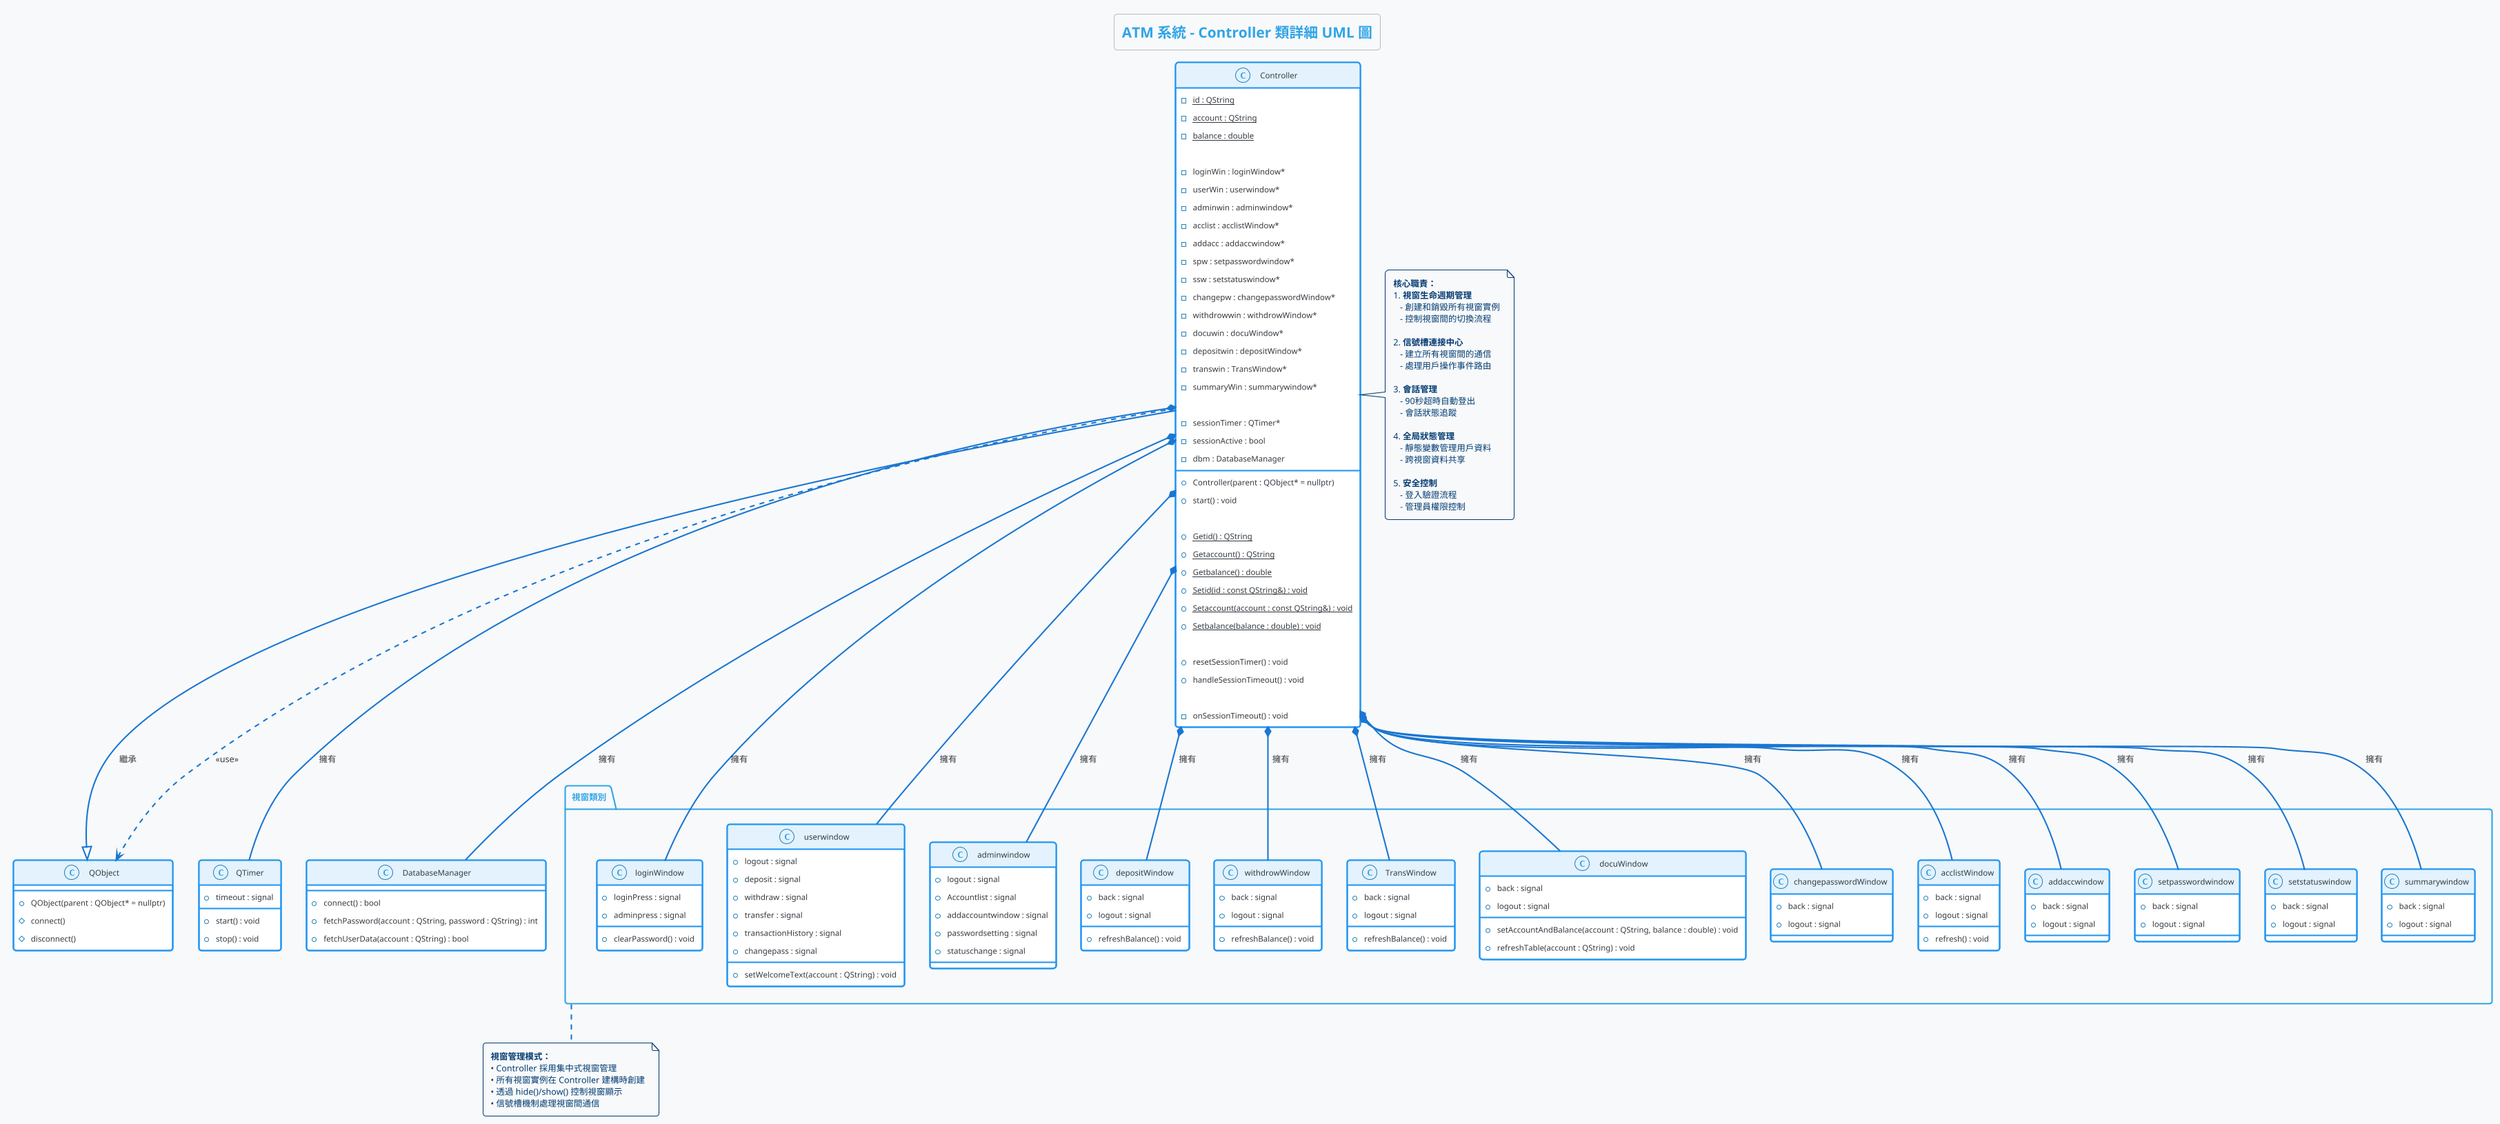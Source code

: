 @startuml Controller_Detailed_UML
!theme cerulean-outline
skinparam backgroundColor #f8f9fa
skinparam classBackgroundColor #ffffff
skinparam classBorderColor #2196F3
skinparam classBorderThickness 2
skinparam classHeaderBackgroundColor #E3F2FD
skinparam arrowColor #1976D2
skinparam arrowThickness 2

title "ATM 系統 - Controller 類詳細 UML 圖"

' Controller 類的完整定義
class Controller {
    ' === 靜態成員變數 ===
    - {static} id : QString
    - {static} account : QString  
    - {static} balance : double

    ' === 實例成員變數 - 視窗管理 ===
    - loginWin : loginWindow*
    - userWin : userwindow*
    - adminwin : adminwindow*
    - acclist : acclistWindow*
    - addacc : addaccwindow*
    - spw : setpasswordwindow*
    - ssw : setstatuswindow*
    - changepw : changepasswordWindow*
    - withdrowwin : withdrowWindow*
    - docuwin : docuWindow*
    - depositwin : depositWindow*
    - transwin : TransWindow*
    - summaryWin : summarywindow*

    ' === 實例成員變數 - 系統管理 ===
    - sessionTimer : QTimer*
    - sessionActive : bool
    - dbm : DatabaseManager

    ' === 公開方法 ===
    + Controller(parent : QObject* = nullptr)
    + start() : void
    
    ' === 靜態方法 - 會話資料管理 ===
    + {static} Getid() : QString
    + {static} Getaccount() : QString
    + {static} Getbalance() : double
    + {static} Setid(id : const QString&) : void
    + {static} Setaccount(account : const QString&) : void
    + {static} Setbalance(balance : double) : void

    ' === 會話管理方法 ===
    + resetSessionTimer() : void
    + handleSessionTimeout() : void

    ' === 私有槽函數 ===
    - onSessionTimeout() : void
}

' 相關的關鍵類別（簡化版本）
class QObject {
    + QObject(parent : QObject* = nullptr)
    # connect()
    # disconnect()
}

class QTimer {
    + start() : void
    + stop() : void
    + timeout : signal
}

class DatabaseManager {
    + connect() : bool
    + fetchPassword(account : QString, password : QString) : int
    + fetchUserData(account : QString) : bool
}

' 視窗類別群組
package "視窗類別" {
    class loginWindow {
        + loginPress : signal
        + adminpress : signal
        + clearPassword() : void
    }
    
    class userwindow {
        + logout : signal
        + deposit : signal
        + withdraw : signal
        + transfer : signal
        + transactionHistory : signal
        + changepass : signal
        + setWelcomeText(account : QString) : void
    }
    
    class adminwindow {
        + logout : signal
        + Accountlist : signal
        + addaccountwindow : signal
        + passwordsetting : signal
        + statuschange : signal
    }
    
    class depositWindow {
        + back : signal
        + logout : signal
        + refreshBalance() : void
    }
    
    class withdrowWindow {
        + back : signal
        + logout : signal
        + refreshBalance() : void
    }
    
    class TransWindow {
        + back : signal
        + logout : signal
        + refreshBalance() : void
    }
    
    class docuWindow {
        + back : signal
        + logout : signal
        + setAccountAndBalance(account : QString, balance : double) : void
        + refreshTable(account : QString) : void
    }
    
    class changepasswordWindow {
        + back : signal
        + logout : signal
    }
    
    class acclistWindow {
        + back : signal
        + logout : signal
        + refresh() : void
    }
    
    class addaccwindow {
        + back : signal
        + logout : signal
    }
    
    class setpasswordwindow {
        + back : signal
        + logout : signal
    }
    
    class setstatuswindow {
        + back : signal
        + logout : signal
    }
    
    class summarywindow {
        + back : signal
        + logout : signal
    }
}

' 繼承關係
Controller --|> QObject : 繼承

' 組合關係 - Controller 擁有並管理這些物件
Controller *-- loginWindow : 擁有
Controller *-- userwindow : 擁有
Controller *-- adminwindow : 擁有
Controller *-- depositWindow : 擁有
Controller *-- withdrowWindow : 擁有
Controller *-- TransWindow : 擁有
Controller *-- docuWindow : 擁有
Controller *-- changepasswordWindow : 擁有
Controller *-- acclistWindow : 擁有
Controller *-- addaccwindow : 擁有
Controller *-- setpasswordwindow : 擁有
Controller *-- setstatuswindow : 擁有
Controller *-- summarywindow : 擁有

' 組合關係 - 系統組件
Controller *-- QTimer : 擁有
Controller *-- DatabaseManager : 擁有

' 依賴關係 - Controller 使用這些功能
Controller ..> QObject : <<use>>

' 註解說明 Controller 的核心職責
note right of Controller
    **核心職責：**
    1. **視窗生命週期管理**
       - 創建和銷毀所有視窗實例
       - 控制視窗間的切換流程
    
    2. **信號槽連接中心**
       - 建立所有視窗間的通信
       - 處理用戶操作事件路由
    
    3. **會話管理**
       - 90秒超時自動登出
       - 會話狀態追蹤
    
    4. **全局狀態管理**
       - 靜態變數管理用戶資料
       - 跨視窗資料共享
    
    5. **安全控制**
       - 登入驗證流程
       - 管理員權限控制
end note

note bottom of "視窗類別"
    **視窗管理模式：**
    • Controller 採用集中式視窗管理
    • 所有視窗實例在 Controller 建構時創建
    • 透過 hide()/show() 控制視窗顯示
    • 信號槽機制處理視窗間通信
end note

@enduml
